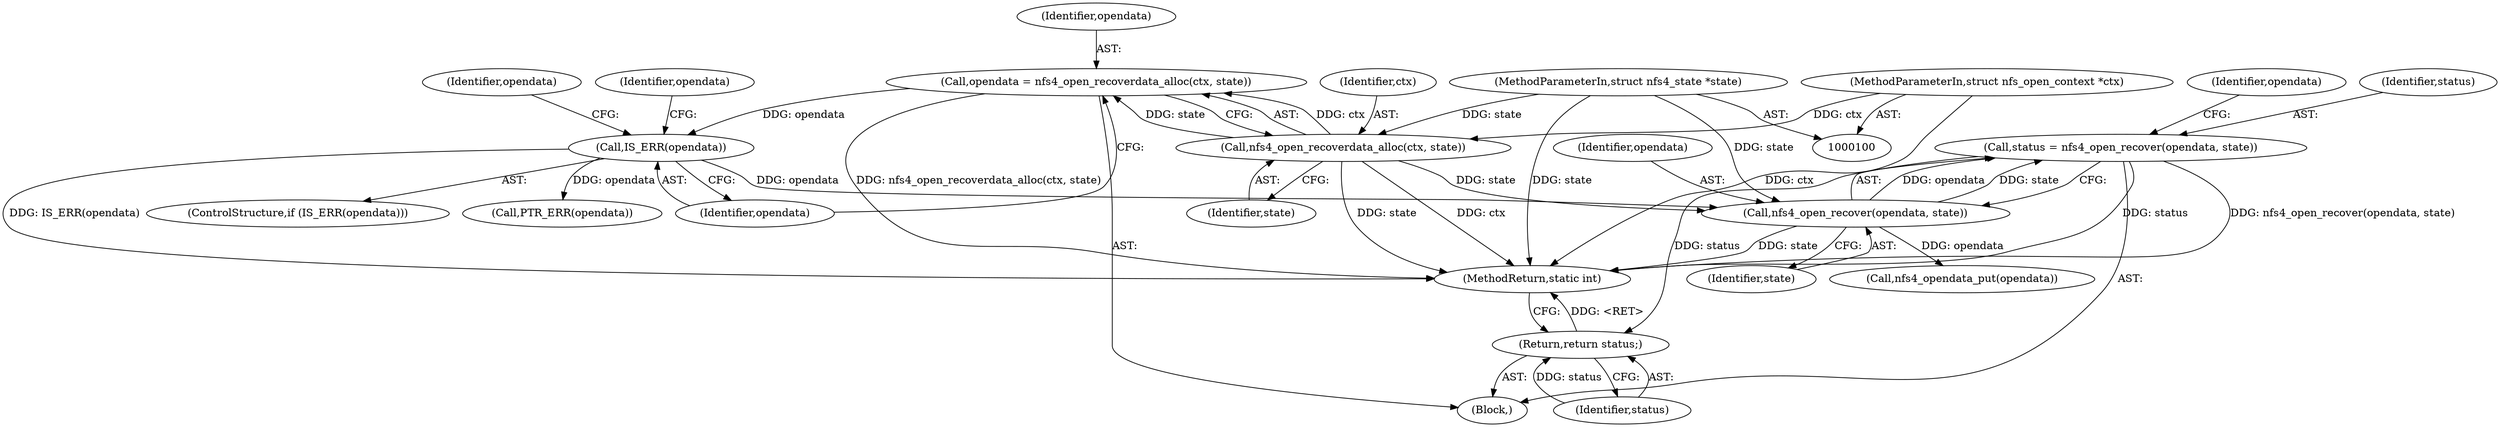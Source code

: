 digraph "0_linux_dc0b027dfadfcb8a5504f7d8052754bf8d501ab9_2@API" {
"1000177" [label="(Call,status = nfs4_open_recover(opendata, state))"];
"1000179" [label="(Call,nfs4_open_recover(opendata, state))"];
"1000117" [label="(Call,IS_ERR(opendata))"];
"1000111" [label="(Call,opendata = nfs4_open_recoverdata_alloc(ctx, state))"];
"1000113" [label="(Call,nfs4_open_recoverdata_alloc(ctx, state))"];
"1000101" [label="(MethodParameterIn,struct nfs_open_context *ctx)"];
"1000102" [label="(MethodParameterIn,struct nfs4_state *state)"];
"1000184" [label="(Return,return status;)"];
"1000113" [label="(Call,nfs4_open_recoverdata_alloc(ctx, state))"];
"1000185" [label="(Identifier,status)"];
"1000115" [label="(Identifier,state)"];
"1000183" [label="(Identifier,opendata)"];
"1000186" [label="(MethodReturn,static int)"];
"1000177" [label="(Call,status = nfs4_open_recover(opendata, state))"];
"1000114" [label="(Identifier,ctx)"];
"1000181" [label="(Identifier,state)"];
"1000116" [label="(ControlStructure,if (IS_ERR(opendata)))"];
"1000180" [label="(Identifier,opendata)"];
"1000184" [label="(Return,return status;)"];
"1000125" [label="(Identifier,opendata)"];
"1000111" [label="(Call,opendata = nfs4_open_recoverdata_alloc(ctx, state))"];
"1000117" [label="(Call,IS_ERR(opendata))"];
"1000178" [label="(Identifier,status)"];
"1000112" [label="(Identifier,opendata)"];
"1000103" [label="(Block,)"];
"1000120" [label="(Call,PTR_ERR(opendata))"];
"1000101" [label="(MethodParameterIn,struct nfs_open_context *ctx)"];
"1000179" [label="(Call,nfs4_open_recover(opendata, state))"];
"1000118" [label="(Identifier,opendata)"];
"1000121" [label="(Identifier,opendata)"];
"1000102" [label="(MethodParameterIn,struct nfs4_state *state)"];
"1000182" [label="(Call,nfs4_opendata_put(opendata))"];
"1000177" -> "1000103"  [label="AST: "];
"1000177" -> "1000179"  [label="CFG: "];
"1000178" -> "1000177"  [label="AST: "];
"1000179" -> "1000177"  [label="AST: "];
"1000183" -> "1000177"  [label="CFG: "];
"1000177" -> "1000186"  [label="DDG: nfs4_open_recover(opendata, state)"];
"1000177" -> "1000186"  [label="DDG: status"];
"1000179" -> "1000177"  [label="DDG: opendata"];
"1000179" -> "1000177"  [label="DDG: state"];
"1000177" -> "1000184"  [label="DDG: status"];
"1000179" -> "1000181"  [label="CFG: "];
"1000180" -> "1000179"  [label="AST: "];
"1000181" -> "1000179"  [label="AST: "];
"1000179" -> "1000186"  [label="DDG: state"];
"1000117" -> "1000179"  [label="DDG: opendata"];
"1000113" -> "1000179"  [label="DDG: state"];
"1000102" -> "1000179"  [label="DDG: state"];
"1000179" -> "1000182"  [label="DDG: opendata"];
"1000117" -> "1000116"  [label="AST: "];
"1000117" -> "1000118"  [label="CFG: "];
"1000118" -> "1000117"  [label="AST: "];
"1000121" -> "1000117"  [label="CFG: "];
"1000125" -> "1000117"  [label="CFG: "];
"1000117" -> "1000186"  [label="DDG: IS_ERR(opendata)"];
"1000111" -> "1000117"  [label="DDG: opendata"];
"1000117" -> "1000120"  [label="DDG: opendata"];
"1000111" -> "1000103"  [label="AST: "];
"1000111" -> "1000113"  [label="CFG: "];
"1000112" -> "1000111"  [label="AST: "];
"1000113" -> "1000111"  [label="AST: "];
"1000118" -> "1000111"  [label="CFG: "];
"1000111" -> "1000186"  [label="DDG: nfs4_open_recoverdata_alloc(ctx, state)"];
"1000113" -> "1000111"  [label="DDG: ctx"];
"1000113" -> "1000111"  [label="DDG: state"];
"1000113" -> "1000115"  [label="CFG: "];
"1000114" -> "1000113"  [label="AST: "];
"1000115" -> "1000113"  [label="AST: "];
"1000113" -> "1000186"  [label="DDG: ctx"];
"1000113" -> "1000186"  [label="DDG: state"];
"1000101" -> "1000113"  [label="DDG: ctx"];
"1000102" -> "1000113"  [label="DDG: state"];
"1000101" -> "1000100"  [label="AST: "];
"1000101" -> "1000186"  [label="DDG: ctx"];
"1000102" -> "1000100"  [label="AST: "];
"1000102" -> "1000186"  [label="DDG: state"];
"1000184" -> "1000103"  [label="AST: "];
"1000184" -> "1000185"  [label="CFG: "];
"1000185" -> "1000184"  [label="AST: "];
"1000186" -> "1000184"  [label="CFG: "];
"1000184" -> "1000186"  [label="DDG: <RET>"];
"1000185" -> "1000184"  [label="DDG: status"];
}
